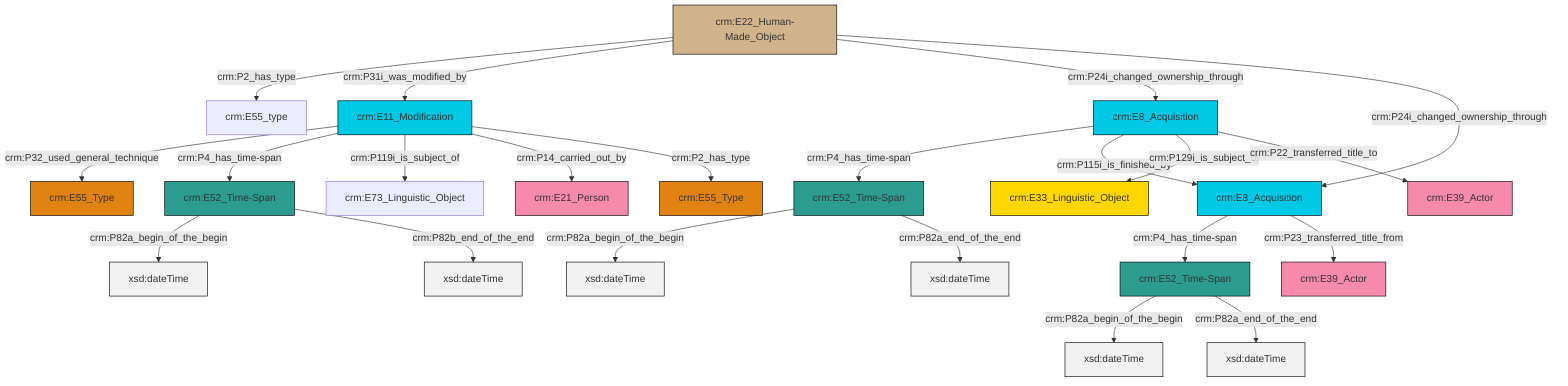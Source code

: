 graph TD
classDef Literal fill:#f2f2f2,stroke:#000000;
classDef CRM_Entity fill:#FFFFFF,stroke:#000000;
classDef Temporal_Entity fill:#00C9E6, stroke:#000000;
classDef Type fill:#E18312, stroke:#000000;
classDef Time-Span fill:#2C9C91, stroke:#000000;
classDef Appellation fill:#FFEB7F, stroke:#000000;
classDef Place fill:#008836, stroke:#000000;
classDef Persistent_Item fill:#B266B2, stroke:#000000;
classDef Conceptual_Object fill:#FFD700, stroke:#000000;
classDef Physical_Thing fill:#D2B48C, stroke:#000000;
classDef Actor fill:#f58aad, stroke:#000000;
classDef PC_Classes fill:#4ce600, stroke:#000000;
classDef Multi fill:#cccccc,stroke:#000000;

2["crm:E11_Modification"]:::Temporal_Entity -->|crm:P32_used_general_technique| 3["crm:E55_Type"]:::Type
4["crm:E52_Time-Span"]:::Time-Span -->|crm:P82a_begin_of_the_begin| 5[xsd:dateTime]:::Literal
8["crm:E8_Acquisition"]:::Temporal_Entity -->|crm:P4_has_time-span| 4["crm:E52_Time-Span"]:::Time-Span
8["crm:E8_Acquisition"]:::Temporal_Entity -->|crm:P115i_is_finished_by| 9["crm:E8_Acquisition"]:::Temporal_Entity
10["crm:E22_Human-Made_Object"]:::Physical_Thing -->|crm:P2_has_type| 0["crm:E55_type"]:::Default
9["crm:E8_Acquisition"]:::Temporal_Entity -->|crm:P4_has_time-span| 14["crm:E52_Time-Span"]:::Time-Span
8["crm:E8_Acquisition"]:::Temporal_Entity -->|crm:P129i_is_subject_of| 15["crm:E33_Linguistic_Object"]:::Conceptual_Object
14["crm:E52_Time-Span"]:::Time-Span -->|crm:P82a_begin_of_the_begin| 20[xsd:dateTime]:::Literal
21["crm:E52_Time-Span"]:::Time-Span -->|crm:P82a_begin_of_the_begin| 22[xsd:dateTime]:::Literal
10["crm:E22_Human-Made_Object"]:::Physical_Thing -->|crm:P31i_was_modified_by| 2["crm:E11_Modification"]:::Temporal_Entity
14["crm:E52_Time-Span"]:::Time-Span -->|crm:P82a_end_of_the_end| 25[xsd:dateTime]:::Literal
10["crm:E22_Human-Made_Object"]:::Physical_Thing -->|crm:P24i_changed_ownership_through| 8["crm:E8_Acquisition"]:::Temporal_Entity
4["crm:E52_Time-Span"]:::Time-Span -->|crm:P82a_end_of_the_end| 29[xsd:dateTime]:::Literal
2["crm:E11_Modification"]:::Temporal_Entity -->|crm:P4_has_time-span| 21["crm:E52_Time-Span"]:::Time-Span
9["crm:E8_Acquisition"]:::Temporal_Entity -->|crm:P23_transferred_title_from| 6["crm:E39_Actor"]:::Actor
2["crm:E11_Modification"]:::Temporal_Entity -->|crm:P119i_is_subject_of| 11["crm:E73_Linguistic_Object"]:::Default
10["crm:E22_Human-Made_Object"]:::Physical_Thing -->|crm:P24i_changed_ownership_through| 9["crm:E8_Acquisition"]:::Temporal_Entity
2["crm:E11_Modification"]:::Temporal_Entity -->|crm:P14_carried_out_by| 26["crm:E21_Person"]:::Actor
2["crm:E11_Modification"]:::Temporal_Entity -->|crm:P2_has_type| 33["crm:E55_Type"]:::Type
21["crm:E52_Time-Span"]:::Time-Span -->|crm:P82b_end_of_the_end| 35[xsd:dateTime]:::Literal
8["crm:E8_Acquisition"]:::Temporal_Entity -->|crm:P22_transferred_title_to| 18["crm:E39_Actor"]:::Actor